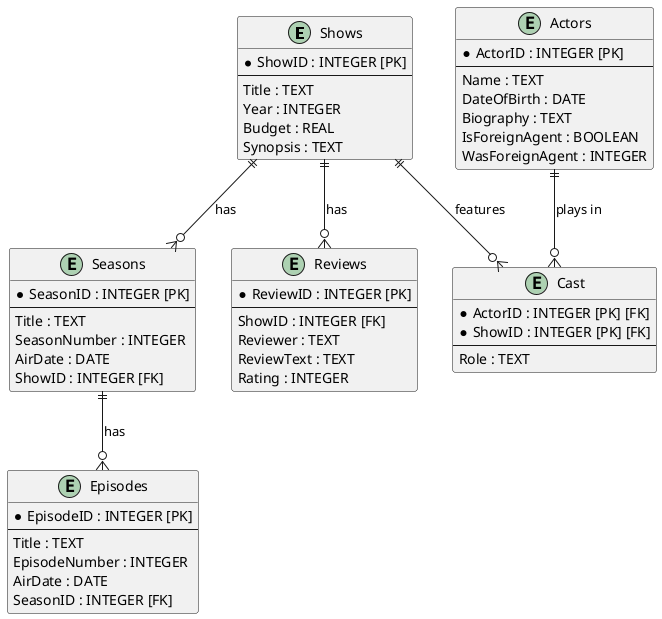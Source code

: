@startuml DB

entity "Shows" {
  *ShowID : INTEGER [PK]
  ---
  Title : TEXT
  Year : INTEGER
  Budget : REAL
  Synopsis : TEXT
}

entity "Actors" {
  *ActorID : INTEGER [PK]
  ---
  Name : TEXT
  DateOfBirth : DATE
  Biography : TEXT
  IsForeignAgent : BOOLEAN
  WasForeignAgent : INTEGER
}

entity "Seasons" {
  *SeasonID : INTEGER [PK]
  ---
  Title : TEXT
  SeasonNumber : INTEGER
  AirDate : DATE
  ShowID : INTEGER [FK]
}

entity "Episodes" {
  *EpisodeID : INTEGER [PK]
  ---
  Title : TEXT
  EpisodeNumber : INTEGER
  AirDate : DATE
  SeasonID : INTEGER [FK]
}

entity "Reviews" {
  *ReviewID : INTEGER [PK]
  ---
  ShowID : INTEGER [FK]
  Reviewer : TEXT
  ReviewText : TEXT
  Rating : INTEGER
}

entity "Cast" {
  *ActorID : INTEGER [PK] [FK]
  *ShowID : INTEGER [PK] [FK]
  ---
  Role : TEXT
}

Shows ||--o{ Seasons : "has"
Shows ||--o{ Reviews : "has"
Shows ||--o{ Cast : "features"
Actors ||--o{ Cast : "plays in"
Seasons ||--o{ Episodes : "has"
@enduml
